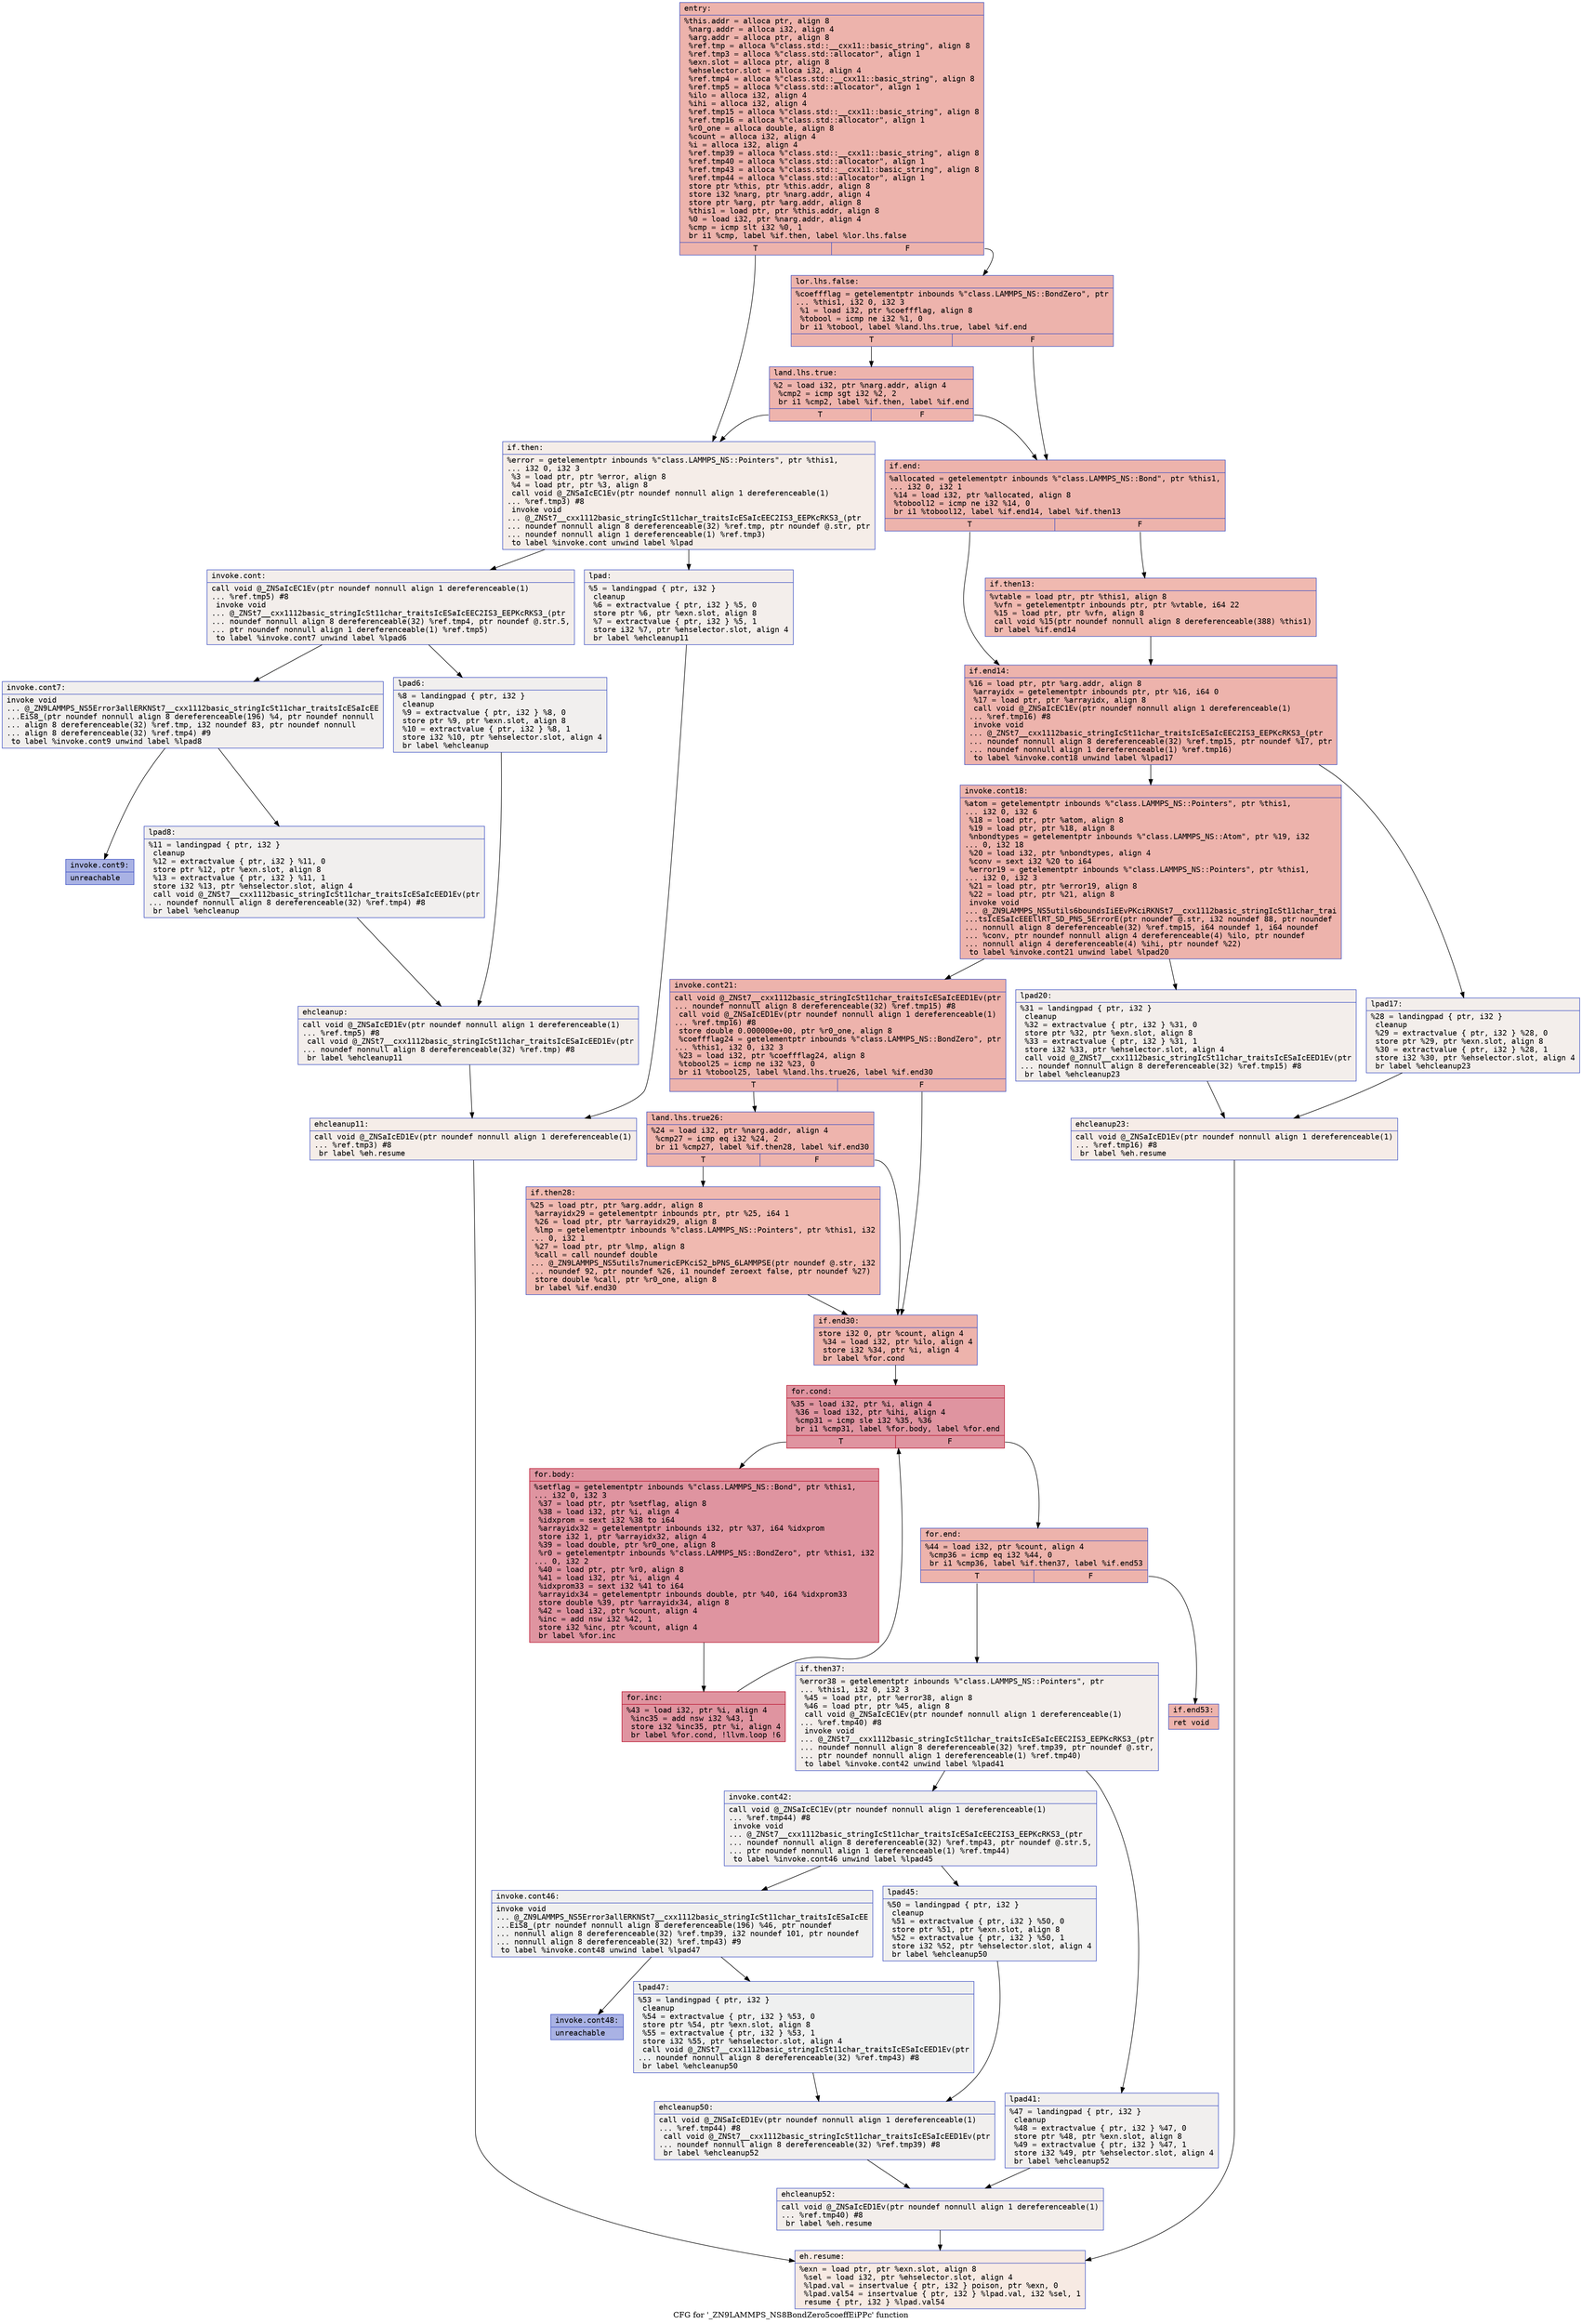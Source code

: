digraph "CFG for '_ZN9LAMMPS_NS8BondZero5coeffEiPPc' function" {
	label="CFG for '_ZN9LAMMPS_NS8BondZero5coeffEiPPc' function";

	Node0x55c0faf9c3f0 [shape=record,color="#3d50c3ff", style=filled, fillcolor="#d6524470" fontname="Courier",label="{entry:\l|  %this.addr = alloca ptr, align 8\l  %narg.addr = alloca i32, align 4\l  %arg.addr = alloca ptr, align 8\l  %ref.tmp = alloca %\"class.std::__cxx11::basic_string\", align 8\l  %ref.tmp3 = alloca %\"class.std::allocator\", align 1\l  %exn.slot = alloca ptr, align 8\l  %ehselector.slot = alloca i32, align 4\l  %ref.tmp4 = alloca %\"class.std::__cxx11::basic_string\", align 8\l  %ref.tmp5 = alloca %\"class.std::allocator\", align 1\l  %ilo = alloca i32, align 4\l  %ihi = alloca i32, align 4\l  %ref.tmp15 = alloca %\"class.std::__cxx11::basic_string\", align 8\l  %ref.tmp16 = alloca %\"class.std::allocator\", align 1\l  %r0_one = alloca double, align 8\l  %count = alloca i32, align 4\l  %i = alloca i32, align 4\l  %ref.tmp39 = alloca %\"class.std::__cxx11::basic_string\", align 8\l  %ref.tmp40 = alloca %\"class.std::allocator\", align 1\l  %ref.tmp43 = alloca %\"class.std::__cxx11::basic_string\", align 8\l  %ref.tmp44 = alloca %\"class.std::allocator\", align 1\l  store ptr %this, ptr %this.addr, align 8\l  store i32 %narg, ptr %narg.addr, align 4\l  store ptr %arg, ptr %arg.addr, align 8\l  %this1 = load ptr, ptr %this.addr, align 8\l  %0 = load i32, ptr %narg.addr, align 4\l  %cmp = icmp slt i32 %0, 1\l  br i1 %cmp, label %if.then, label %lor.lhs.false\l|{<s0>T|<s1>F}}"];
	Node0x55c0faf9c3f0:s0 -> Node0x55c0faf9ca80[tooltip="entry -> if.then\nProbability 0.00%" ];
	Node0x55c0faf9c3f0:s1 -> Node0x55c0faf9d7d0[tooltip="entry -> lor.lhs.false\nProbability 100.00%" ];
	Node0x55c0faf9d7d0 [shape=record,color="#3d50c3ff", style=filled, fillcolor="#d6524470" fontname="Courier",label="{lor.lhs.false:\l|  %coeffflag = getelementptr inbounds %\"class.LAMMPS_NS::BondZero\", ptr\l... %this1, i32 0, i32 3\l  %1 = load i32, ptr %coeffflag, align 8\l  %tobool = icmp ne i32 %1, 0\l  br i1 %tobool, label %land.lhs.true, label %if.end\l|{<s0>T|<s1>F}}"];
	Node0x55c0faf9d7d0:s0 -> Node0x55c0faf9db20[tooltip="lor.lhs.false -> land.lhs.true\nProbability 62.50%" ];
	Node0x55c0faf9d7d0:s1 -> Node0x55c0faf9dba0[tooltip="lor.lhs.false -> if.end\nProbability 37.50%" ];
	Node0x55c0faf9db20 [shape=record,color="#3d50c3ff", style=filled, fillcolor="#d8564670" fontname="Courier",label="{land.lhs.true:\l|  %2 = load i32, ptr %narg.addr, align 4\l  %cmp2 = icmp sgt i32 %2, 2\l  br i1 %cmp2, label %if.then, label %if.end\l|{<s0>T|<s1>F}}"];
	Node0x55c0faf9db20:s0 -> Node0x55c0faf9ca80[tooltip="land.lhs.true -> if.then\nProbability 0.00%" ];
	Node0x55c0faf9db20:s1 -> Node0x55c0faf9dba0[tooltip="land.lhs.true -> if.end\nProbability 100.00%" ];
	Node0x55c0faf9ca80 [shape=record,color="#3d50c3ff", style=filled, fillcolor="#e8d6cc70" fontname="Courier",label="{if.then:\l|  %error = getelementptr inbounds %\"class.LAMMPS_NS::Pointers\", ptr %this1,\l... i32 0, i32 3\l  %3 = load ptr, ptr %error, align 8\l  %4 = load ptr, ptr %3, align 8\l  call void @_ZNSaIcEC1Ev(ptr noundef nonnull align 1 dereferenceable(1)\l... %ref.tmp3) #8\l  invoke void\l... @_ZNSt7__cxx1112basic_stringIcSt11char_traitsIcESaIcEEC2IS3_EEPKcRKS3_(ptr\l... noundef nonnull align 8 dereferenceable(32) %ref.tmp, ptr noundef @.str, ptr\l... noundef nonnull align 1 dereferenceable(1) %ref.tmp3)\l          to label %invoke.cont unwind label %lpad\l}"];
	Node0x55c0faf9ca80 -> Node0x55c0faf9e200[tooltip="if.then -> invoke.cont\nProbability 50.00%" ];
	Node0x55c0faf9ca80 -> Node0x55c0faf9e280[tooltip="if.then -> lpad\nProbability 50.00%" ];
	Node0x55c0faf9e200 [shape=record,color="#3d50c3ff", style=filled, fillcolor="#e5d8d170" fontname="Courier",label="{invoke.cont:\l|  call void @_ZNSaIcEC1Ev(ptr noundef nonnull align 1 dereferenceable(1)\l... %ref.tmp5) #8\l  invoke void\l... @_ZNSt7__cxx1112basic_stringIcSt11char_traitsIcESaIcEEC2IS3_EEPKcRKS3_(ptr\l... noundef nonnull align 8 dereferenceable(32) %ref.tmp4, ptr noundef @.str.5,\l... ptr noundef nonnull align 1 dereferenceable(1) %ref.tmp5)\l          to label %invoke.cont7 unwind label %lpad6\l}"];
	Node0x55c0faf9e200 -> Node0x55c0faf9e5a0[tooltip="invoke.cont -> invoke.cont7\nProbability 50.00%" ];
	Node0x55c0faf9e200 -> Node0x55c0faf9e5f0[tooltip="invoke.cont -> lpad6\nProbability 50.00%" ];
	Node0x55c0faf9e5a0 [shape=record,color="#3d50c3ff", style=filled, fillcolor="#e0dbd870" fontname="Courier",label="{invoke.cont7:\l|  invoke void\l... @_ZN9LAMMPS_NS5Error3allERKNSt7__cxx1112basic_stringIcSt11char_traitsIcESaIcEE\l...EiS8_(ptr noundef nonnull align 8 dereferenceable(196) %4, ptr noundef nonnull\l... align 8 dereferenceable(32) %ref.tmp, i32 noundef 83, ptr noundef nonnull\l... align 8 dereferenceable(32) %ref.tmp4) #9\l          to label %invoke.cont9 unwind label %lpad8\l}"];
	Node0x55c0faf9e5a0 -> Node0x55c0faf9e550[tooltip="invoke.cont7 -> invoke.cont9\nProbability 0.00%" ];
	Node0x55c0faf9e5a0 -> Node0x55c0faf9e8b0[tooltip="invoke.cont7 -> lpad8\nProbability 100.00%" ];
	Node0x55c0faf9e550 [shape=record,color="#3d50c3ff", style=filled, fillcolor="#3d50c370" fontname="Courier",label="{invoke.cont9:\l|  unreachable\l}"];
	Node0x55c0faf9e280 [shape=record,color="#3d50c3ff", style=filled, fillcolor="#e5d8d170" fontname="Courier",label="{lpad:\l|  %5 = landingpad \{ ptr, i32 \}\l          cleanup\l  %6 = extractvalue \{ ptr, i32 \} %5, 0\l  store ptr %6, ptr %exn.slot, align 8\l  %7 = extractvalue \{ ptr, i32 \} %5, 1\l  store i32 %7, ptr %ehselector.slot, align 4\l  br label %ehcleanup11\l}"];
	Node0x55c0faf9e280 -> Node0x55c0faf9ee70[tooltip="lpad -> ehcleanup11\nProbability 100.00%" ];
	Node0x55c0faf9e5f0 [shape=record,color="#3d50c3ff", style=filled, fillcolor="#e0dbd870" fontname="Courier",label="{lpad6:\l|  %8 = landingpad \{ ptr, i32 \}\l          cleanup\l  %9 = extractvalue \{ ptr, i32 \} %8, 0\l  store ptr %9, ptr %exn.slot, align 8\l  %10 = extractvalue \{ ptr, i32 \} %8, 1\l  store i32 %10, ptr %ehselector.slot, align 4\l  br label %ehcleanup\l}"];
	Node0x55c0faf9e5f0 -> Node0x55c0faf9f1c0[tooltip="lpad6 -> ehcleanup\nProbability 100.00%" ];
	Node0x55c0faf9e8b0 [shape=record,color="#3d50c3ff", style=filled, fillcolor="#e0dbd870" fontname="Courier",label="{lpad8:\l|  %11 = landingpad \{ ptr, i32 \}\l          cleanup\l  %12 = extractvalue \{ ptr, i32 \} %11, 0\l  store ptr %12, ptr %exn.slot, align 8\l  %13 = extractvalue \{ ptr, i32 \} %11, 1\l  store i32 %13, ptr %ehselector.slot, align 4\l  call void @_ZNSt7__cxx1112basic_stringIcSt11char_traitsIcESaIcEED1Ev(ptr\l... noundef nonnull align 8 dereferenceable(32) %ref.tmp4) #8\l  br label %ehcleanup\l}"];
	Node0x55c0faf9e8b0 -> Node0x55c0faf9f1c0[tooltip="lpad8 -> ehcleanup\nProbability 100.00%" ];
	Node0x55c0faf9f1c0 [shape=record,color="#3d50c3ff", style=filled, fillcolor="#e5d8d170" fontname="Courier",label="{ehcleanup:\l|  call void @_ZNSaIcED1Ev(ptr noundef nonnull align 1 dereferenceable(1)\l... %ref.tmp5) #8\l  call void @_ZNSt7__cxx1112basic_stringIcSt11char_traitsIcESaIcEED1Ev(ptr\l... noundef nonnull align 8 dereferenceable(32) %ref.tmp) #8\l  br label %ehcleanup11\l}"];
	Node0x55c0faf9f1c0 -> Node0x55c0faf9ee70[tooltip="ehcleanup -> ehcleanup11\nProbability 100.00%" ];
	Node0x55c0faf9ee70 [shape=record,color="#3d50c3ff", style=filled, fillcolor="#e8d6cc70" fontname="Courier",label="{ehcleanup11:\l|  call void @_ZNSaIcED1Ev(ptr noundef nonnull align 1 dereferenceable(1)\l... %ref.tmp3) #8\l  br label %eh.resume\l}"];
	Node0x55c0faf9ee70 -> Node0x55c0faf9fa70[tooltip="ehcleanup11 -> eh.resume\nProbability 100.00%" ];
	Node0x55c0faf9dba0 [shape=record,color="#3d50c3ff", style=filled, fillcolor="#d6524470" fontname="Courier",label="{if.end:\l|  %allocated = getelementptr inbounds %\"class.LAMMPS_NS::Bond\", ptr %this1,\l... i32 0, i32 1\l  %14 = load i32, ptr %allocated, align 8\l  %tobool12 = icmp ne i32 %14, 0\l  br i1 %tobool12, label %if.end14, label %if.then13\l|{<s0>T|<s1>F}}"];
	Node0x55c0faf9dba0:s0 -> Node0x55c0faf9fd60[tooltip="if.end -> if.end14\nProbability 62.50%" ];
	Node0x55c0faf9dba0:s1 -> Node0x55c0faf9fde0[tooltip="if.end -> if.then13\nProbability 37.50%" ];
	Node0x55c0faf9fde0 [shape=record,color="#3d50c3ff", style=filled, fillcolor="#de614d70" fontname="Courier",label="{if.then13:\l|  %vtable = load ptr, ptr %this1, align 8\l  %vfn = getelementptr inbounds ptr, ptr %vtable, i64 22\l  %15 = load ptr, ptr %vfn, align 8\l  call void %15(ptr noundef nonnull align 8 dereferenceable(388) %this1)\l  br label %if.end14\l}"];
	Node0x55c0faf9fde0 -> Node0x55c0faf9fd60[tooltip="if.then13 -> if.end14\nProbability 100.00%" ];
	Node0x55c0faf9fd60 [shape=record,color="#3d50c3ff", style=filled, fillcolor="#d6524470" fontname="Courier",label="{if.end14:\l|  %16 = load ptr, ptr %arg.addr, align 8\l  %arrayidx = getelementptr inbounds ptr, ptr %16, i64 0\l  %17 = load ptr, ptr %arrayidx, align 8\l  call void @_ZNSaIcEC1Ev(ptr noundef nonnull align 1 dereferenceable(1)\l... %ref.tmp16) #8\l  invoke void\l... @_ZNSt7__cxx1112basic_stringIcSt11char_traitsIcESaIcEEC2IS3_EEPKcRKS3_(ptr\l... noundef nonnull align 8 dereferenceable(32) %ref.tmp15, ptr noundef %17, ptr\l... noundef nonnull align 1 dereferenceable(1) %ref.tmp16)\l          to label %invoke.cont18 unwind label %lpad17\l}"];
	Node0x55c0faf9fd60 -> Node0x55c0fafa0bd0[tooltip="if.end14 -> invoke.cont18\nProbability 100.00%" ];
	Node0x55c0faf9fd60 -> Node0x55c0fafa0c50[tooltip="if.end14 -> lpad17\nProbability 0.00%" ];
	Node0x55c0fafa0bd0 [shape=record,color="#3d50c3ff", style=filled, fillcolor="#d6524470" fontname="Courier",label="{invoke.cont18:\l|  %atom = getelementptr inbounds %\"class.LAMMPS_NS::Pointers\", ptr %this1,\l... i32 0, i32 6\l  %18 = load ptr, ptr %atom, align 8\l  %19 = load ptr, ptr %18, align 8\l  %nbondtypes = getelementptr inbounds %\"class.LAMMPS_NS::Atom\", ptr %19, i32\l... 0, i32 18\l  %20 = load i32, ptr %nbondtypes, align 4\l  %conv = sext i32 %20 to i64\l  %error19 = getelementptr inbounds %\"class.LAMMPS_NS::Pointers\", ptr %this1,\l... i32 0, i32 3\l  %21 = load ptr, ptr %error19, align 8\l  %22 = load ptr, ptr %21, align 8\l  invoke void\l... @_ZN9LAMMPS_NS5utils6boundsIiEEvPKciRKNSt7__cxx1112basic_stringIcSt11char_trai\l...tsIcESaIcEEEllRT_SD_PNS_5ErrorE(ptr noundef @.str, i32 noundef 88, ptr noundef\l... nonnull align 8 dereferenceable(32) %ref.tmp15, i64 noundef 1, i64 noundef\l... %conv, ptr noundef nonnull align 4 dereferenceable(4) %ilo, ptr noundef\l... nonnull align 4 dereferenceable(4) %ihi, ptr noundef %22)\l          to label %invoke.cont21 unwind label %lpad20\l}"];
	Node0x55c0fafa0bd0 -> Node0x55c0fafa0b80[tooltip="invoke.cont18 -> invoke.cont21\nProbability 100.00%" ];
	Node0x55c0fafa0bd0 -> Node0x55c0fafa14e0[tooltip="invoke.cont18 -> lpad20\nProbability 0.00%" ];
	Node0x55c0fafa0b80 [shape=record,color="#3d50c3ff", style=filled, fillcolor="#d6524470" fontname="Courier",label="{invoke.cont21:\l|  call void @_ZNSt7__cxx1112basic_stringIcSt11char_traitsIcESaIcEED1Ev(ptr\l... noundef nonnull align 8 dereferenceable(32) %ref.tmp15) #8\l  call void @_ZNSaIcED1Ev(ptr noundef nonnull align 1 dereferenceable(1)\l... %ref.tmp16) #8\l  store double 0.000000e+00, ptr %r0_one, align 8\l  %coeffflag24 = getelementptr inbounds %\"class.LAMMPS_NS::BondZero\", ptr\l... %this1, i32 0, i32 3\l  %23 = load i32, ptr %coeffflag24, align 8\l  %tobool25 = icmp ne i32 %23, 0\l  br i1 %tobool25, label %land.lhs.true26, label %if.end30\l|{<s0>T|<s1>F}}"];
	Node0x55c0fafa0b80:s0 -> Node0x55c0fafa27c0[tooltip="invoke.cont21 -> land.lhs.true26\nProbability 62.50%" ];
	Node0x55c0fafa0b80:s1 -> Node0x55c0fafa2840[tooltip="invoke.cont21 -> if.end30\nProbability 37.50%" ];
	Node0x55c0fafa27c0 [shape=record,color="#3d50c3ff", style=filled, fillcolor="#d8564670" fontname="Courier",label="{land.lhs.true26:\l|  %24 = load i32, ptr %narg.addr, align 4\l  %cmp27 = icmp eq i32 %24, 2\l  br i1 %cmp27, label %if.then28, label %if.end30\l|{<s0>T|<s1>F}}"];
	Node0x55c0fafa27c0:s0 -> Node0x55c0fafa2b10[tooltip="land.lhs.true26 -> if.then28\nProbability 50.00%" ];
	Node0x55c0fafa27c0:s1 -> Node0x55c0fafa2840[tooltip="land.lhs.true26 -> if.end30\nProbability 50.00%" ];
	Node0x55c0fafa2b10 [shape=record,color="#3d50c3ff", style=filled, fillcolor="#de614d70" fontname="Courier",label="{if.then28:\l|  %25 = load ptr, ptr %arg.addr, align 8\l  %arrayidx29 = getelementptr inbounds ptr, ptr %25, i64 1\l  %26 = load ptr, ptr %arrayidx29, align 8\l  %lmp = getelementptr inbounds %\"class.LAMMPS_NS::Pointers\", ptr %this1, i32\l... 0, i32 1\l  %27 = load ptr, ptr %lmp, align 8\l  %call = call noundef double\l... @_ZN9LAMMPS_NS5utils7numericEPKciS2_bPNS_6LAMMPSE(ptr noundef @.str, i32\l... noundef 92, ptr noundef %26, i1 noundef zeroext false, ptr noundef %27)\l  store double %call, ptr %r0_one, align 8\l  br label %if.end30\l}"];
	Node0x55c0fafa2b10 -> Node0x55c0fafa2840[tooltip="if.then28 -> if.end30\nProbability 100.00%" ];
	Node0x55c0fafa0c50 [shape=record,color="#3d50c3ff", style=filled, fillcolor="#e5d8d170" fontname="Courier",label="{lpad17:\l|  %28 = landingpad \{ ptr, i32 \}\l          cleanup\l  %29 = extractvalue \{ ptr, i32 \} %28, 0\l  store ptr %29, ptr %exn.slot, align 8\l  %30 = extractvalue \{ ptr, i32 \} %28, 1\l  store i32 %30, ptr %ehselector.slot, align 4\l  br label %ehcleanup23\l}"];
	Node0x55c0fafa0c50 -> Node0x55c0fafa45d0[tooltip="lpad17 -> ehcleanup23\nProbability 100.00%" ];
	Node0x55c0fafa14e0 [shape=record,color="#3d50c3ff", style=filled, fillcolor="#e5d8d170" fontname="Courier",label="{lpad20:\l|  %31 = landingpad \{ ptr, i32 \}\l          cleanup\l  %32 = extractvalue \{ ptr, i32 \} %31, 0\l  store ptr %32, ptr %exn.slot, align 8\l  %33 = extractvalue \{ ptr, i32 \} %31, 1\l  store i32 %33, ptr %ehselector.slot, align 4\l  call void @_ZNSt7__cxx1112basic_stringIcSt11char_traitsIcESaIcEED1Ev(ptr\l... noundef nonnull align 8 dereferenceable(32) %ref.tmp15) #8\l  br label %ehcleanup23\l}"];
	Node0x55c0fafa14e0 -> Node0x55c0fafa45d0[tooltip="lpad20 -> ehcleanup23\nProbability 100.00%" ];
	Node0x55c0fafa45d0 [shape=record,color="#3d50c3ff", style=filled, fillcolor="#ead5c970" fontname="Courier",label="{ehcleanup23:\l|  call void @_ZNSaIcED1Ev(ptr noundef nonnull align 1 dereferenceable(1)\l... %ref.tmp16) #8\l  br label %eh.resume\l}"];
	Node0x55c0fafa45d0 -> Node0x55c0faf9fa70[tooltip="ehcleanup23 -> eh.resume\nProbability 100.00%" ];
	Node0x55c0fafa2840 [shape=record,color="#3d50c3ff", style=filled, fillcolor="#d6524470" fontname="Courier",label="{if.end30:\l|  store i32 0, ptr %count, align 4\l  %34 = load i32, ptr %ilo, align 4\l  store i32 %34, ptr %i, align 4\l  br label %for.cond\l}"];
	Node0x55c0fafa2840 -> Node0x55c0fafa4e80[tooltip="if.end30 -> for.cond\nProbability 100.00%" ];
	Node0x55c0fafa4e80 [shape=record,color="#b70d28ff", style=filled, fillcolor="#b70d2870" fontname="Courier",label="{for.cond:\l|  %35 = load i32, ptr %i, align 4\l  %36 = load i32, ptr %ihi, align 4\l  %cmp31 = icmp sle i32 %35, %36\l  br i1 %cmp31, label %for.body, label %for.end\l|{<s0>T|<s1>F}}"];
	Node0x55c0fafa4e80:s0 -> Node0x55c0fafa50d0[tooltip="for.cond -> for.body\nProbability 96.88%" ];
	Node0x55c0fafa4e80:s1 -> Node0x55c0fafa5150[tooltip="for.cond -> for.end\nProbability 3.12%" ];
	Node0x55c0fafa50d0 [shape=record,color="#b70d28ff", style=filled, fillcolor="#b70d2870" fontname="Courier",label="{for.body:\l|  %setflag = getelementptr inbounds %\"class.LAMMPS_NS::Bond\", ptr %this1,\l... i32 0, i32 3\l  %37 = load ptr, ptr %setflag, align 8\l  %38 = load i32, ptr %i, align 4\l  %idxprom = sext i32 %38 to i64\l  %arrayidx32 = getelementptr inbounds i32, ptr %37, i64 %idxprom\l  store i32 1, ptr %arrayidx32, align 4\l  %39 = load double, ptr %r0_one, align 8\l  %r0 = getelementptr inbounds %\"class.LAMMPS_NS::BondZero\", ptr %this1, i32\l... 0, i32 2\l  %40 = load ptr, ptr %r0, align 8\l  %41 = load i32, ptr %i, align 4\l  %idxprom33 = sext i32 %41 to i64\l  %arrayidx34 = getelementptr inbounds double, ptr %40, i64 %idxprom33\l  store double %39, ptr %arrayidx34, align 8\l  %42 = load i32, ptr %count, align 4\l  %inc = add nsw i32 %42, 1\l  store i32 %inc, ptr %count, align 4\l  br label %for.inc\l}"];
	Node0x55c0fafa50d0 -> Node0x55c0fafa5c90[tooltip="for.body -> for.inc\nProbability 100.00%" ];
	Node0x55c0fafa5c90 [shape=record,color="#b70d28ff", style=filled, fillcolor="#b70d2870" fontname="Courier",label="{for.inc:\l|  %43 = load i32, ptr %i, align 4\l  %inc35 = add nsw i32 %43, 1\l  store i32 %inc35, ptr %i, align 4\l  br label %for.cond, !llvm.loop !6\l}"];
	Node0x55c0fafa5c90 -> Node0x55c0fafa4e80[tooltip="for.inc -> for.cond\nProbability 100.00%" ];
	Node0x55c0fafa5150 [shape=record,color="#3d50c3ff", style=filled, fillcolor="#d6524470" fontname="Courier",label="{for.end:\l|  %44 = load i32, ptr %count, align 4\l  %cmp36 = icmp eq i32 %44, 0\l  br i1 %cmp36, label %if.then37, label %if.end53\l|{<s0>T|<s1>F}}"];
	Node0x55c0fafa5150:s0 -> Node0x55c0fafa61b0[tooltip="for.end -> if.then37\nProbability 0.00%" ];
	Node0x55c0fafa5150:s1 -> Node0x55c0fafa6230[tooltip="for.end -> if.end53\nProbability 100.00%" ];
	Node0x55c0fafa61b0 [shape=record,color="#3d50c3ff", style=filled, fillcolor="#e5d8d170" fontname="Courier",label="{if.then37:\l|  %error38 = getelementptr inbounds %\"class.LAMMPS_NS::Pointers\", ptr\l... %this1, i32 0, i32 3\l  %45 = load ptr, ptr %error38, align 8\l  %46 = load ptr, ptr %45, align 8\l  call void @_ZNSaIcEC1Ev(ptr noundef nonnull align 1 dereferenceable(1)\l... %ref.tmp40) #8\l  invoke void\l... @_ZNSt7__cxx1112basic_stringIcSt11char_traitsIcESaIcEEC2IS3_EEPKcRKS3_(ptr\l... noundef nonnull align 8 dereferenceable(32) %ref.tmp39, ptr noundef @.str,\l... ptr noundef nonnull align 1 dereferenceable(1) %ref.tmp40)\l          to label %invoke.cont42 unwind label %lpad41\l}"];
	Node0x55c0fafa61b0 -> Node0x55c0fafa66c0[tooltip="if.then37 -> invoke.cont42\nProbability 50.00%" ];
	Node0x55c0fafa61b0 -> Node0x55c0fafa6740[tooltip="if.then37 -> lpad41\nProbability 50.00%" ];
	Node0x55c0fafa66c0 [shape=record,color="#3d50c3ff", style=filled, fillcolor="#e0dbd870" fontname="Courier",label="{invoke.cont42:\l|  call void @_ZNSaIcEC1Ev(ptr noundef nonnull align 1 dereferenceable(1)\l... %ref.tmp44) #8\l  invoke void\l... @_ZNSt7__cxx1112basic_stringIcSt11char_traitsIcESaIcEEC2IS3_EEPKcRKS3_(ptr\l... noundef nonnull align 8 dereferenceable(32) %ref.tmp43, ptr noundef @.str.5,\l... ptr noundef nonnull align 1 dereferenceable(1) %ref.tmp44)\l          to label %invoke.cont46 unwind label %lpad45\l}"];
	Node0x55c0fafa66c0 -> Node0x55c0fafa6ac0[tooltip="invoke.cont42 -> invoke.cont46\nProbability 50.00%" ];
	Node0x55c0fafa66c0 -> Node0x55c0fafa6b10[tooltip="invoke.cont42 -> lpad45\nProbability 50.00%" ];
	Node0x55c0fafa6ac0 [shape=record,color="#3d50c3ff", style=filled, fillcolor="#dedcdb70" fontname="Courier",label="{invoke.cont46:\l|  invoke void\l... @_ZN9LAMMPS_NS5Error3allERKNSt7__cxx1112basic_stringIcSt11char_traitsIcESaIcEE\l...EiS8_(ptr noundef nonnull align 8 dereferenceable(196) %46, ptr noundef\l... nonnull align 8 dereferenceable(32) %ref.tmp39, i32 noundef 101, ptr noundef\l... nonnull align 8 dereferenceable(32) %ref.tmp43) #9\l          to label %invoke.cont48 unwind label %lpad47\l}"];
	Node0x55c0fafa6ac0 -> Node0x55c0fafa6a70[tooltip="invoke.cont46 -> invoke.cont48\nProbability 0.00%" ];
	Node0x55c0fafa6ac0 -> Node0x55c0fafa6e30[tooltip="invoke.cont46 -> lpad47\nProbability 100.00%" ];
	Node0x55c0fafa6a70 [shape=record,color="#3d50c3ff", style=filled, fillcolor="#3d50c370" fontname="Courier",label="{invoke.cont48:\l|  unreachable\l}"];
	Node0x55c0fafa6740 [shape=record,color="#3d50c3ff", style=filled, fillcolor="#e0dbd870" fontname="Courier",label="{lpad41:\l|  %47 = landingpad \{ ptr, i32 \}\l          cleanup\l  %48 = extractvalue \{ ptr, i32 \} %47, 0\l  store ptr %48, ptr %exn.slot, align 8\l  %49 = extractvalue \{ ptr, i32 \} %47, 1\l  store i32 %49, ptr %ehselector.slot, align 4\l  br label %ehcleanup52\l}"];
	Node0x55c0fafa6740 -> Node0x55c0fafa7c00[tooltip="lpad41 -> ehcleanup52\nProbability 100.00%" ];
	Node0x55c0fafa6b10 [shape=record,color="#3d50c3ff", style=filled, fillcolor="#dedcdb70" fontname="Courier",label="{lpad45:\l|  %50 = landingpad \{ ptr, i32 \}\l          cleanup\l  %51 = extractvalue \{ ptr, i32 \} %50, 0\l  store ptr %51, ptr %exn.slot, align 8\l  %52 = extractvalue \{ ptr, i32 \} %50, 1\l  store i32 %52, ptr %ehselector.slot, align 4\l  br label %ehcleanup50\l}"];
	Node0x55c0fafa6b10 -> Node0x55c0fafa7f50[tooltip="lpad45 -> ehcleanup50\nProbability 100.00%" ];
	Node0x55c0fafa6e30 [shape=record,color="#3d50c3ff", style=filled, fillcolor="#dbdcde70" fontname="Courier",label="{lpad47:\l|  %53 = landingpad \{ ptr, i32 \}\l          cleanup\l  %54 = extractvalue \{ ptr, i32 \} %53, 0\l  store ptr %54, ptr %exn.slot, align 8\l  %55 = extractvalue \{ ptr, i32 \} %53, 1\l  store i32 %55, ptr %ehselector.slot, align 4\l  call void @_ZNSt7__cxx1112basic_stringIcSt11char_traitsIcESaIcEED1Ev(ptr\l... noundef nonnull align 8 dereferenceable(32) %ref.tmp43) #8\l  br label %ehcleanup50\l}"];
	Node0x55c0fafa6e30 -> Node0x55c0fafa7f50[tooltip="lpad47 -> ehcleanup50\nProbability 100.00%" ];
	Node0x55c0fafa7f50 [shape=record,color="#3d50c3ff", style=filled, fillcolor="#e0dbd870" fontname="Courier",label="{ehcleanup50:\l|  call void @_ZNSaIcED1Ev(ptr noundef nonnull align 1 dereferenceable(1)\l... %ref.tmp44) #8\l  call void @_ZNSt7__cxx1112basic_stringIcSt11char_traitsIcESaIcEED1Ev(ptr\l... noundef nonnull align 8 dereferenceable(32) %ref.tmp39) #8\l  br label %ehcleanup52\l}"];
	Node0x55c0fafa7f50 -> Node0x55c0fafa7c00[tooltip="ehcleanup50 -> ehcleanup52\nProbability 100.00%" ];
	Node0x55c0fafa7c00 [shape=record,color="#3d50c3ff", style=filled, fillcolor="#e5d8d170" fontname="Courier",label="{ehcleanup52:\l|  call void @_ZNSaIcED1Ev(ptr noundef nonnull align 1 dereferenceable(1)\l... %ref.tmp40) #8\l  br label %eh.resume\l}"];
	Node0x55c0fafa7c00 -> Node0x55c0faf9fa70[tooltip="ehcleanup52 -> eh.resume\nProbability 100.00%" ];
	Node0x55c0fafa6230 [shape=record,color="#3d50c3ff", style=filled, fillcolor="#d6524470" fontname="Courier",label="{if.end53:\l|  ret void\l}"];
	Node0x55c0faf9fa70 [shape=record,color="#3d50c3ff", style=filled, fillcolor="#eed0c070" fontname="Courier",label="{eh.resume:\l|  %exn = load ptr, ptr %exn.slot, align 8\l  %sel = load i32, ptr %ehselector.slot, align 4\l  %lpad.val = insertvalue \{ ptr, i32 \} poison, ptr %exn, 0\l  %lpad.val54 = insertvalue \{ ptr, i32 \} %lpad.val, i32 %sel, 1\l  resume \{ ptr, i32 \} %lpad.val54\l}"];
}
